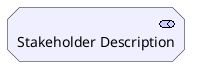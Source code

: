 @startuml
!include <archimate/Archimate>
Motivation_Stakeholder(StakeholderElement, "Stakeholder Description")
@enduml

